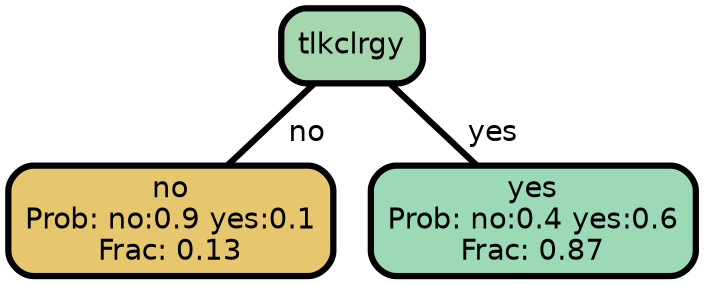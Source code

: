 graph Tree {
node [shape=box, style="filled, rounded",color="black",penwidth="3",fontcolor="black",                 fontname=helvetica] ;
graph [ranksep="0 equally", splines=straight,                 bgcolor=transparent, dpi=200] ;
edge [fontname=helvetica, color=black] ;
0 [label="no
Prob: no:0.9 yes:0.1
Frac: 0.13", fillcolor="#e6c76d"] ;
1 [label="tlkclrgy", fillcolor="#a6d6ad"] ;
2 [label="yes
Prob: no:0.4 yes:0.6
Frac: 0.87", fillcolor="#9cd9b7"] ;
1 -- 0 [label=" no",penwidth=3] ;
1 -- 2 [label=" yes",penwidth=3] ;
{rank = same;}}